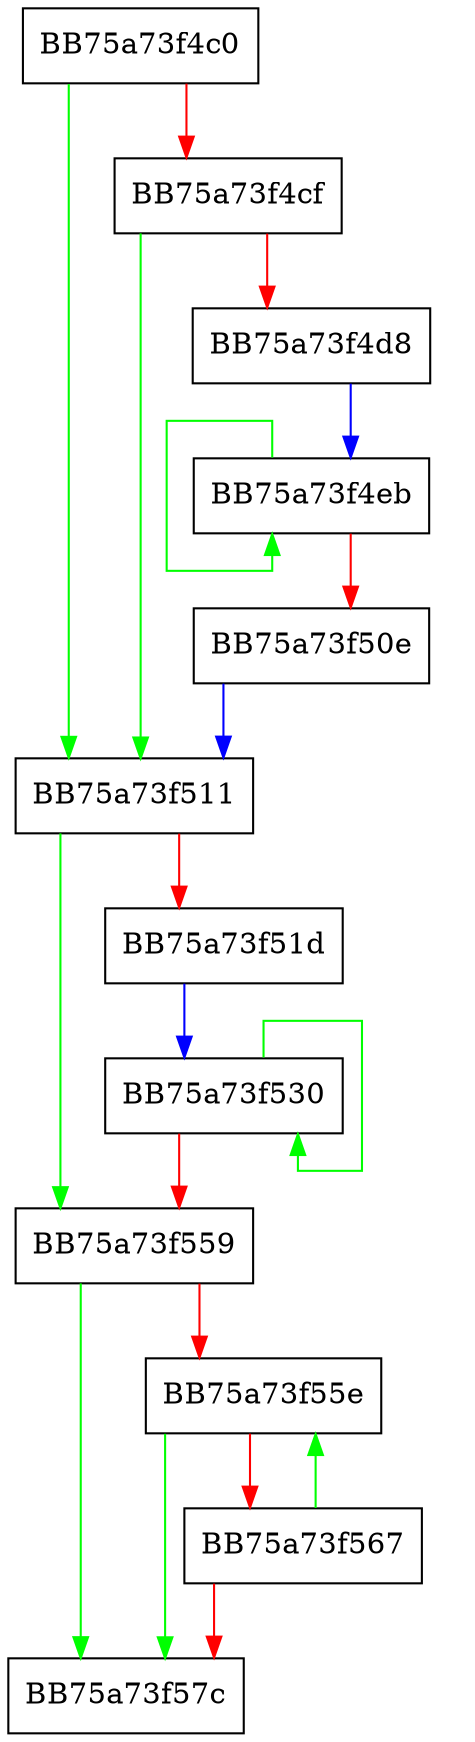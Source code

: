 digraph __std_reverse_trivially_swappable_8 {
  node [shape="box"];
  graph [splines=ortho];
  BB75a73f4c0 -> BB75a73f511 [color="green"];
  BB75a73f4c0 -> BB75a73f4cf [color="red"];
  BB75a73f4cf -> BB75a73f511 [color="green"];
  BB75a73f4cf -> BB75a73f4d8 [color="red"];
  BB75a73f4d8 -> BB75a73f4eb [color="blue"];
  BB75a73f4eb -> BB75a73f4eb [color="green"];
  BB75a73f4eb -> BB75a73f50e [color="red"];
  BB75a73f50e -> BB75a73f511 [color="blue"];
  BB75a73f511 -> BB75a73f559 [color="green"];
  BB75a73f511 -> BB75a73f51d [color="red"];
  BB75a73f51d -> BB75a73f530 [color="blue"];
  BB75a73f530 -> BB75a73f530 [color="green"];
  BB75a73f530 -> BB75a73f559 [color="red"];
  BB75a73f559 -> BB75a73f57c [color="green"];
  BB75a73f559 -> BB75a73f55e [color="red"];
  BB75a73f55e -> BB75a73f57c [color="green"];
  BB75a73f55e -> BB75a73f567 [color="red"];
  BB75a73f567 -> BB75a73f55e [color="green"];
  BB75a73f567 -> BB75a73f57c [color="red"];
}